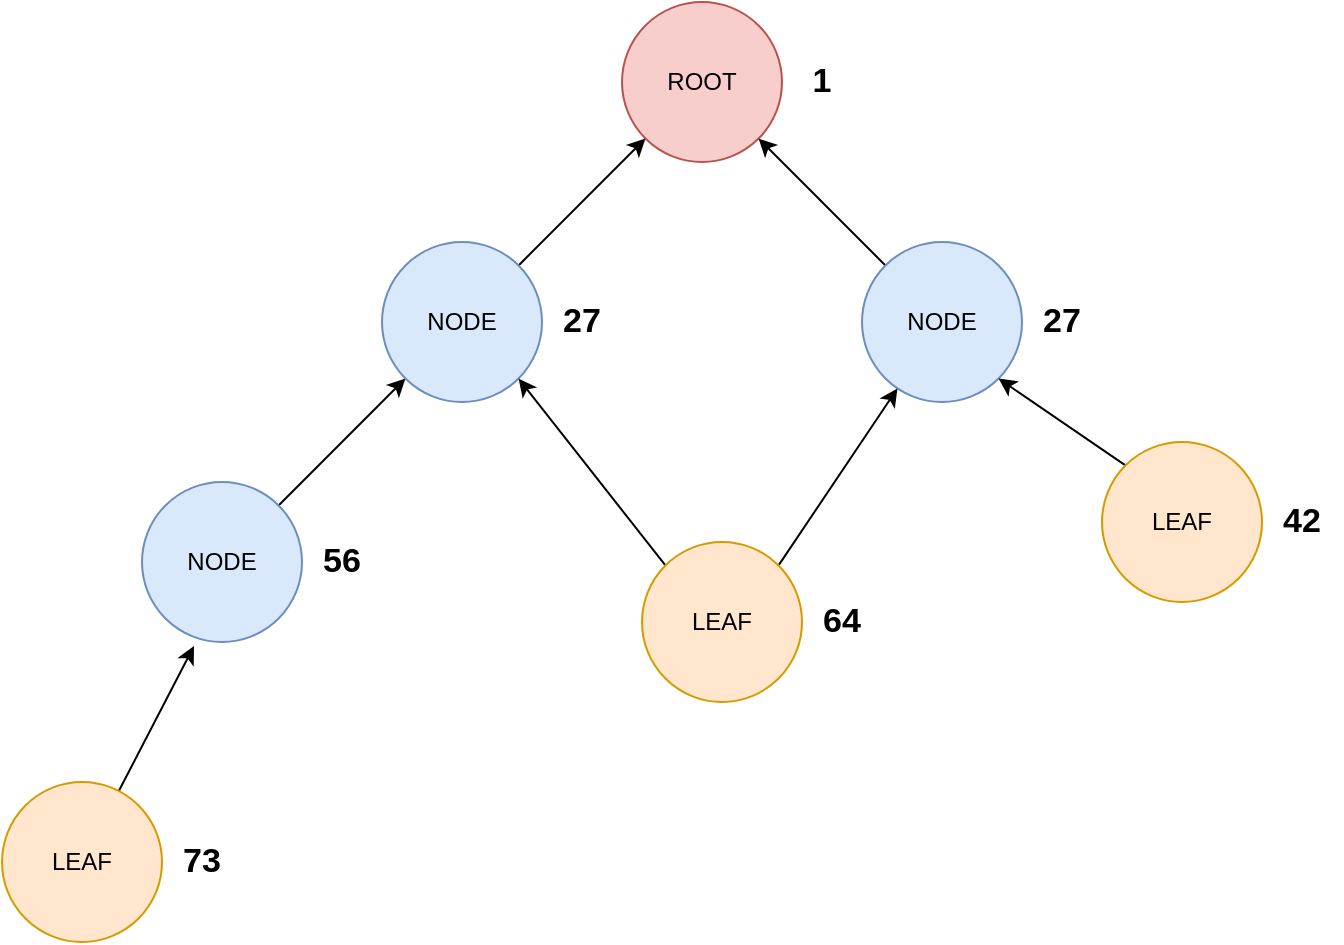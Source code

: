 <mxfile version="14.6.13" type="device"><diagram id="SbihdY_dasuqeZ8BBx1i" name="Page-1"><mxGraphModel dx="981" dy="581" grid="1" gridSize="10" guides="1" tooltips="1" connect="1" arrows="1" fold="1" page="1" pageScale="1" pageWidth="827" pageHeight="1169" math="0" shadow="0"><root><mxCell id="0"/><mxCell id="1" parent="0"/><mxCell id="N9a8I_ddnY1hUMo5aW4b-1" value="ROOT" style="ellipse;whiteSpace=wrap;html=1;aspect=fixed;fillColor=#f8cecc;strokeColor=#b85450;" parent="1" vertex="1"><mxGeometry x="360" y="40" width="80" height="80" as="geometry"/></mxCell><mxCell id="N9a8I_ddnY1hUMo5aW4b-11" style="edgeStyle=none;rounded=0;orthogonalLoop=1;jettySize=auto;html=1;exitX=1;exitY=0;exitDx=0;exitDy=0;" parent="1" source="N9a8I_ddnY1hUMo5aW4b-2" target="N9a8I_ddnY1hUMo5aW4b-6" edge="1"><mxGeometry relative="1" as="geometry"/></mxCell><mxCell id="N9a8I_ddnY1hUMo5aW4b-2" value="NODE" style="ellipse;whiteSpace=wrap;html=1;aspect=fixed;fillColor=#dae8fc;strokeColor=#6c8ebf;" parent="1" vertex="1"><mxGeometry x="120" y="280" width="80" height="80" as="geometry"/></mxCell><mxCell id="N9a8I_ddnY1hUMo5aW4b-16" style="edgeStyle=none;rounded=0;orthogonalLoop=1;jettySize=auto;html=1;exitX=0;exitY=0;exitDx=0;exitDy=0;entryX=1;entryY=1;entryDx=0;entryDy=0;" parent="1" source="N9a8I_ddnY1hUMo5aW4b-3" target="N9a8I_ddnY1hUMo5aW4b-1" edge="1"><mxGeometry relative="1" as="geometry"/></mxCell><mxCell id="N9a8I_ddnY1hUMo5aW4b-3" value="NODE" style="ellipse;whiteSpace=wrap;html=1;aspect=fixed;fillColor=#dae8fc;strokeColor=#6c8ebf;" parent="1" vertex="1"><mxGeometry x="480" y="160" width="80" height="80" as="geometry"/></mxCell><mxCell id="N9a8I_ddnY1hUMo5aW4b-10" style="rounded=0;orthogonalLoop=1;jettySize=auto;html=1;entryX=0.325;entryY=1.025;entryDx=0;entryDy=0;entryPerimeter=0;" parent="1" source="N9a8I_ddnY1hUMo5aW4b-4" target="N9a8I_ddnY1hUMo5aW4b-2" edge="1"><mxGeometry relative="1" as="geometry"/></mxCell><mxCell id="N9a8I_ddnY1hUMo5aW4b-4" value="LEAF" style="ellipse;whiteSpace=wrap;html=1;aspect=fixed;fillColor=#ffe6cc;strokeColor=#d79b00;" parent="1" vertex="1"><mxGeometry x="50" y="430" width="80" height="80" as="geometry"/></mxCell><mxCell id="N9a8I_ddnY1hUMo5aW4b-14" style="edgeStyle=none;rounded=0;orthogonalLoop=1;jettySize=auto;html=1;exitX=0;exitY=0;exitDx=0;exitDy=0;entryX=1;entryY=1;entryDx=0;entryDy=0;" parent="1" source="N9a8I_ddnY1hUMo5aW4b-5" target="N9a8I_ddnY1hUMo5aW4b-3" edge="1"><mxGeometry relative="1" as="geometry"/></mxCell><mxCell id="N9a8I_ddnY1hUMo5aW4b-5" value="LEAF" style="ellipse;whiteSpace=wrap;html=1;aspect=fixed;fillColor=#ffe6cc;strokeColor=#d79b00;" parent="1" vertex="1"><mxGeometry x="600" y="260" width="80" height="80" as="geometry"/></mxCell><mxCell id="N9a8I_ddnY1hUMo5aW4b-15" style="edgeStyle=none;rounded=0;orthogonalLoop=1;jettySize=auto;html=1;exitX=1;exitY=0;exitDx=0;exitDy=0;entryX=0;entryY=1;entryDx=0;entryDy=0;" parent="1" source="N9a8I_ddnY1hUMo5aW4b-6" target="N9a8I_ddnY1hUMo5aW4b-1" edge="1"><mxGeometry relative="1" as="geometry"/></mxCell><mxCell id="N9a8I_ddnY1hUMo5aW4b-6" value="NODE" style="ellipse;whiteSpace=wrap;html=1;aspect=fixed;fillColor=#dae8fc;strokeColor=#6c8ebf;" parent="1" vertex="1"><mxGeometry x="240" y="160" width="80" height="80" as="geometry"/></mxCell><mxCell id="N9a8I_ddnY1hUMo5aW4b-12" style="edgeStyle=none;rounded=0;orthogonalLoop=1;jettySize=auto;html=1;exitX=0;exitY=0;exitDx=0;exitDy=0;entryX=1;entryY=1;entryDx=0;entryDy=0;" parent="1" source="N9a8I_ddnY1hUMo5aW4b-7" target="N9a8I_ddnY1hUMo5aW4b-6" edge="1"><mxGeometry relative="1" as="geometry"/></mxCell><mxCell id="N9a8I_ddnY1hUMo5aW4b-13" style="edgeStyle=none;rounded=0;orthogonalLoop=1;jettySize=auto;html=1;exitX=1;exitY=0;exitDx=0;exitDy=0;" parent="1" source="N9a8I_ddnY1hUMo5aW4b-7" target="N9a8I_ddnY1hUMo5aW4b-3" edge="1"><mxGeometry relative="1" as="geometry"/></mxCell><mxCell id="N9a8I_ddnY1hUMo5aW4b-7" value="LEAF" style="ellipse;whiteSpace=wrap;html=1;aspect=fixed;fillColor=#ffe6cc;strokeColor=#d79b00;" parent="1" vertex="1"><mxGeometry x="370" y="310" width="80" height="80" as="geometry"/></mxCell><mxCell id="G1IjoXWi1GAlLRckjoFq-1" value="&lt;b&gt;&lt;font style=&quot;font-size: 17px&quot;&gt;1&lt;/font&gt;&lt;/b&gt;" style="text;html=1;strokeColor=none;fillColor=none;align=center;verticalAlign=middle;whiteSpace=wrap;rounded=0;" vertex="1" parent="1"><mxGeometry x="440" y="70" width="40" height="20" as="geometry"/></mxCell><mxCell id="G1IjoXWi1GAlLRckjoFq-2" value="&lt;b&gt;&lt;font style=&quot;font-size: 17px&quot;&gt;27&lt;/font&gt;&lt;/b&gt;" style="text;html=1;strokeColor=none;fillColor=none;align=center;verticalAlign=middle;whiteSpace=wrap;rounded=0;" vertex="1" parent="1"><mxGeometry x="320" y="190" width="40" height="20" as="geometry"/></mxCell><mxCell id="G1IjoXWi1GAlLRckjoFq-3" value="&lt;b&gt;&lt;font style=&quot;font-size: 17px&quot;&gt;27&lt;/font&gt;&lt;/b&gt;" style="text;html=1;strokeColor=none;fillColor=none;align=center;verticalAlign=middle;whiteSpace=wrap;rounded=0;" vertex="1" parent="1"><mxGeometry x="560" y="190" width="40" height="20" as="geometry"/></mxCell><mxCell id="G1IjoXWi1GAlLRckjoFq-4" value="&lt;b&gt;&lt;font style=&quot;font-size: 17px&quot;&gt;56&lt;/font&gt;&lt;/b&gt;" style="text;html=1;strokeColor=none;fillColor=none;align=center;verticalAlign=middle;whiteSpace=wrap;rounded=0;" vertex="1" parent="1"><mxGeometry x="200" y="310" width="40" height="20" as="geometry"/></mxCell><mxCell id="G1IjoXWi1GAlLRckjoFq-5" value="&lt;b&gt;&lt;font style=&quot;font-size: 17px&quot;&gt;64&lt;/font&gt;&lt;/b&gt;" style="text;html=1;strokeColor=none;fillColor=none;align=center;verticalAlign=middle;whiteSpace=wrap;rounded=0;" vertex="1" parent="1"><mxGeometry x="450" y="340" width="40" height="20" as="geometry"/></mxCell><mxCell id="G1IjoXWi1GAlLRckjoFq-6" value="&lt;b&gt;&lt;font style=&quot;font-size: 17px&quot;&gt;42&lt;/font&gt;&lt;/b&gt;" style="text;html=1;strokeColor=none;fillColor=none;align=center;verticalAlign=middle;whiteSpace=wrap;rounded=0;" vertex="1" parent="1"><mxGeometry x="680" y="290" width="40" height="20" as="geometry"/></mxCell><mxCell id="G1IjoXWi1GAlLRckjoFq-7" value="&lt;b&gt;&lt;font style=&quot;font-size: 17px&quot;&gt;73&lt;/font&gt;&lt;/b&gt;" style="text;html=1;strokeColor=none;fillColor=none;align=center;verticalAlign=middle;whiteSpace=wrap;rounded=0;" vertex="1" parent="1"><mxGeometry x="130" y="460" width="40" height="20" as="geometry"/></mxCell></root></mxGraphModel></diagram></mxfile>
